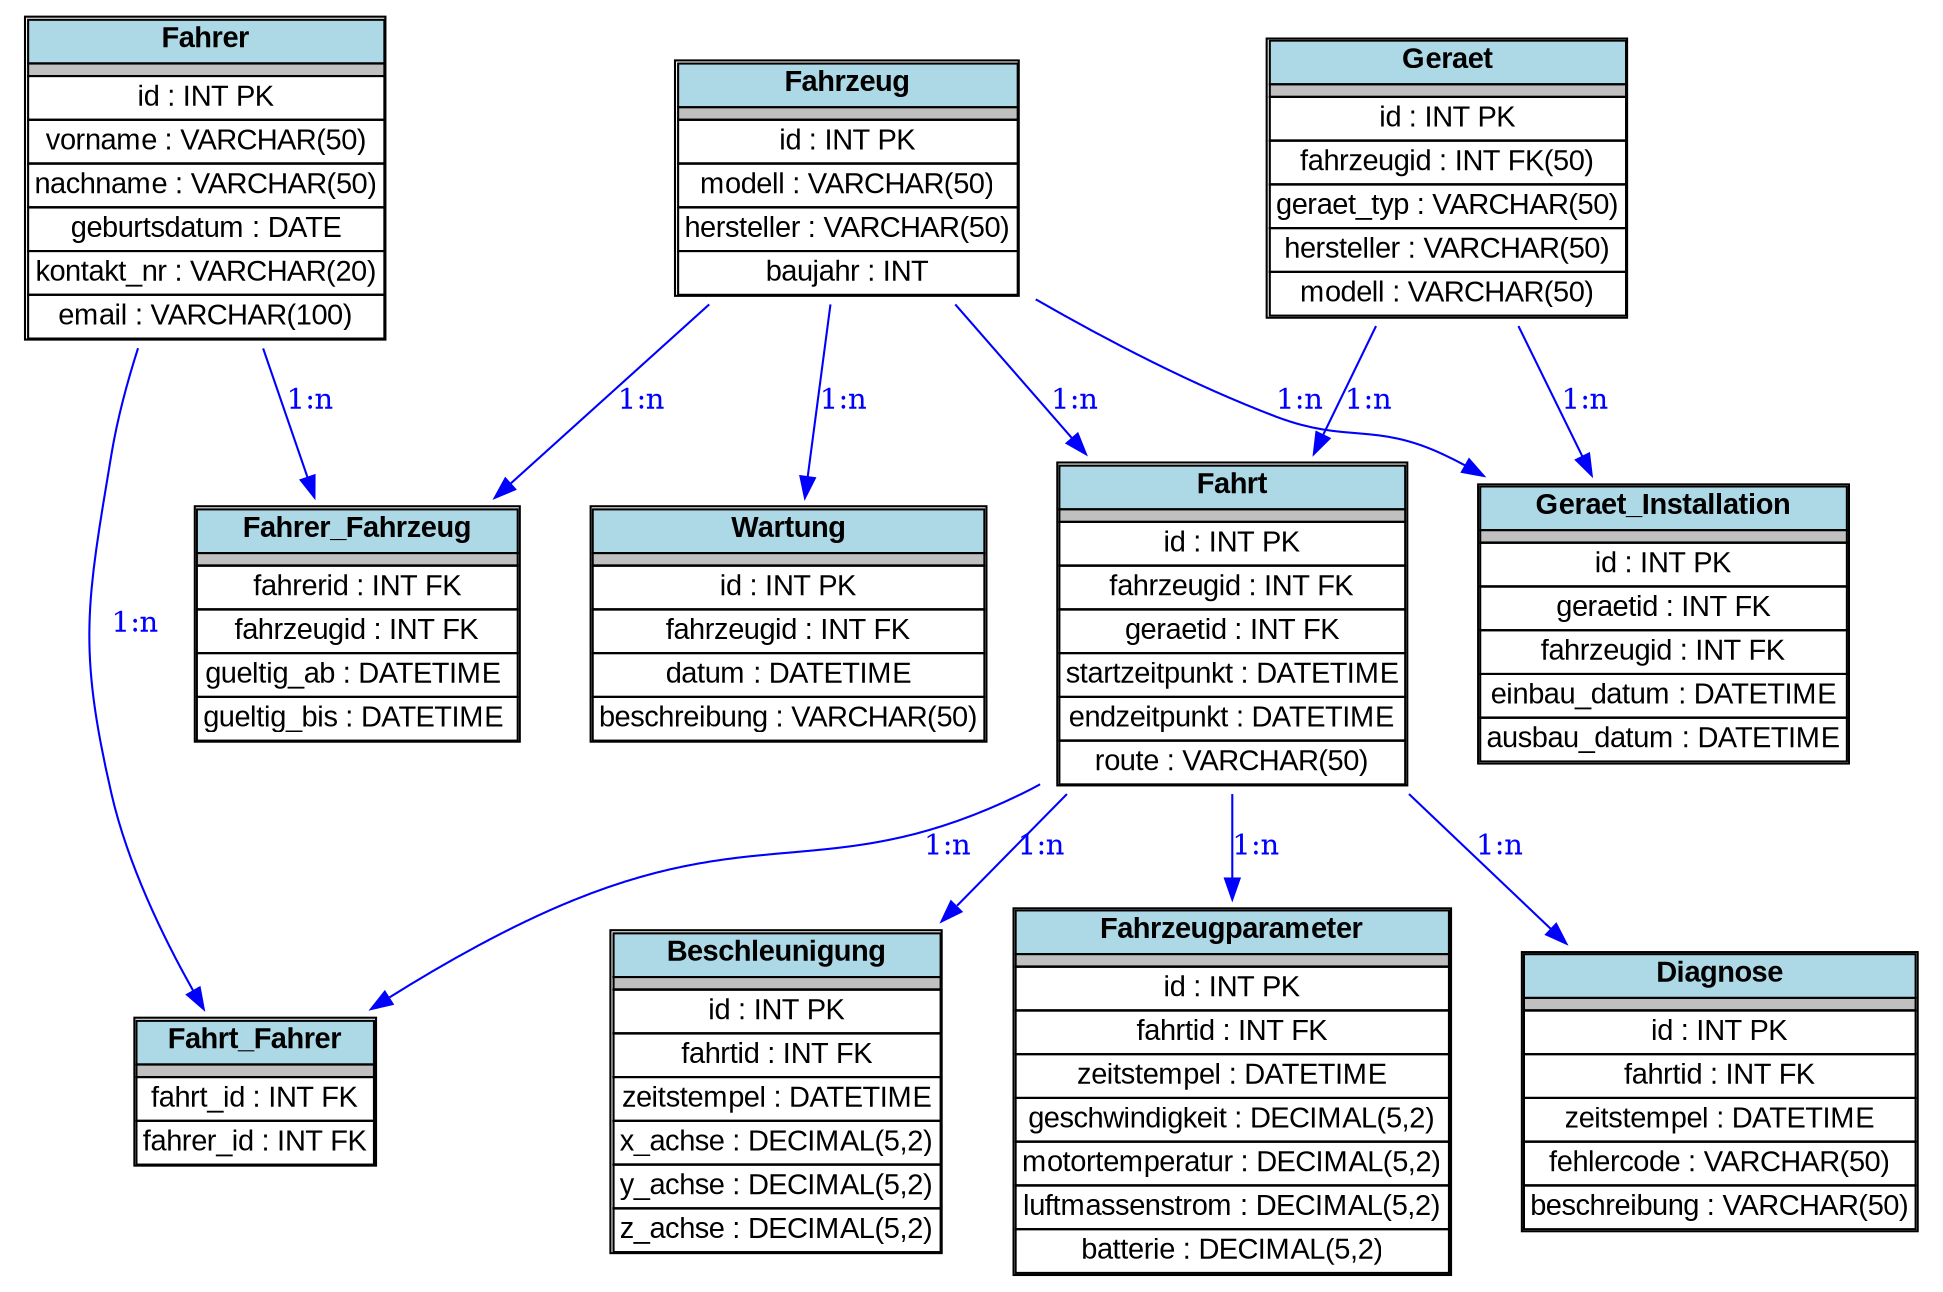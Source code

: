 digraph ERD {
    node [shape=plaintext, fontname="Arial"];

    // Stildefinitionen für Tabellen mit Linien zwischen den Attributen
    Fahrzeug [label=< 
        <TABLE BORDER="1" CELLBORDER="1" CELLSPACING="0">
            <TR><TD BGCOLOR="lightblue"><B>Fahrzeug</B></TD></TR>
            <TR><TD BGCOLOR="gray"></TD></TR>
            <TR><TD>id : INT PK</TD></TR>
            <TR><TD>modell : VARCHAR(50)</TD></TR>
            <TR><TD>hersteller : VARCHAR(50)</TD></TR>
            <TR><TD>baujahr : INT</TD></TR>
        </TABLE>
    >];

    Fahrer [label=< 
        <TABLE BORDER="1" CELLBORDER="1" CELLSPACING="0">
            <TR><TD BGCOLOR="lightblue"><B>Fahrer</B></TD></TR>
            <TR><TD BGCOLOR="gray"></TD></TR>
            <TR><TD>id : INT PK</TD></TR>
            <TR><TD>vorname : VARCHAR(50)</TD></TR>
            <TR><TD>nachname : VARCHAR(50)</TD></TR>
            <TR><TD>geburtsdatum : DATE</TD></TR>
            <TR><TD>kontakt_nr : VARCHAR(20)</TD></TR>
            <TR><TD>email : VARCHAR(100)</TD></TR>
        </TABLE>
    >];

    Fahrer_Fahrzeug [label=< 
        <TABLE BORDER="1" CELLBORDER="1" CELLSPACING="0">
            <TR><TD BGCOLOR="lightblue"><B>Fahrer_Fahrzeug</B></TD></TR>
            <TR><TD BGCOLOR="gray"></TD></TR>
            <TR><TD>fahrerid : INT FK</TD></TR>
            <TR><TD>fahrzeugid : INT FK</TD></TR>
            <TR><TD>gueltig_ab : DATETIME </TD></TR>
            <TR><TD>gueltig_bis : DATETIME </TD></TR>
        </TABLE>
    >];

    Fahrt [label=< 
        <TABLE BORDER="1" CELLBORDER="1" CELLSPACING="0">
            <TR><TD BGCOLOR="lightblue"><B>Fahrt</B></TD></TR>
            <TR><TD BGCOLOR="gray"></TD></TR>
            <TR><TD>id : INT PK</TD></TR>
            <TR><TD>fahrzeugid : INT FK</TD></TR>
            <TR><TD>geraetid : INT FK</TD></TR>
            <TR><TD>startzeitpunkt : DATETIME</TD></TR>
            <TR><TD>endzeitpunkt : DATETIME</TD></TR>
            <TR><TD>route : VARCHAR(50)</TD></TR>
        </TABLE>
    >];

    Fahrt_Fahrer [label=< 
        <TABLE BORDER="1" CELLBORDER="1" CELLSPACING="0">
            <TR><TD BGCOLOR="lightblue"><B>Fahrt_Fahrer</B></TD></TR>
            <TR><TD BGCOLOR="gray"></TD></TR>
            <TR><TD>fahrt_id : INT FK</TD></TR>
            <TR><TD>fahrer_id : INT FK</TD></TR>
        </TABLE>
    >];

    Geraet [label=< 
        <TABLE BORDER="1" CELLBORDER="1" CELLSPACING="0">
            <TR><TD BGCOLOR="lightblue"><B>Geraet</B></TD></TR>
            <TR><TD BGCOLOR="gray"></TD></TR>
            <TR><TD>id : INT PK</TD></TR>
            <TR><TD>fahrzeugid : INT FK(50)</TD></TR>
            <TR><TD>geraet_typ : VARCHAR(50)</TD></TR>
            <TR><TD>hersteller : VARCHAR(50)</TD></TR>
            <TR><TD>modell : VARCHAR(50)</TD></TR>
        </TABLE>
    >];

    Wartung [label=< 
        <TABLE BORDER="1" CELLBORDER="1" CELLSPACING="0">
            <TR><TD BGCOLOR="lightblue"><B>Wartung</B></TD></TR>
            <TR><TD BGCOLOR="gray"></TD></TR>
            <TR><TD>id : INT PK</TD></TR>
            <TR><TD>fahrzeugid : INT FK</TD></TR>
            <TR><TD>datum : DATETIME</TD></TR>
            <TR><TD>beschreibung : VARCHAR(50)</TD></TR>
        </TABLE>
    >];

    Diagnose [label=< 
        <TABLE BORDER="1" CELLBORDER="1" CELLSPACING="0">
            <TR><TD BGCOLOR="lightblue"><B>Diagnose</B></TD></TR>
            <TR><TD BGCOLOR="gray"></TD></TR>
            <TR><TD>id : INT PK</TD></TR>
            <TR><TD>fahrtid : INT FK</TD></TR>
            <TR><TD>zeitstempel : DATETIME</TD></TR>
            <TR><TD>fehlercode : VARCHAR(50)</TD></TR>
            <TR><TD>beschreibung : VARCHAR(50)</TD></TR>
        </TABLE>
    >];

    Beschleunigung [label=< 
        <TABLE BORDER="1" CELLBORDER="1" CELLSPACING="0">
            <TR><TD BGCOLOR="lightblue"><B>Beschleunigung</B></TD></TR>
            <TR><TD BGCOLOR="gray"></TD></TR>
            <TR><TD>id : INT PK</TD></TR>
            <TR><TD>fahrtid : INT FK</TD></TR>
            <TR><TD>zeitstempel : DATETIME</TD></TR>
            <TR><TD>x_achse : DECIMAL(5,2)</TD></TR>
            <TR><TD>y_achse : DECIMAL(5,2)</TD></TR>
            <TR><TD>z_achse : DECIMAL(5,2)</TD></TR>
        </TABLE>
    >];

    Fahrzeugparameter [label=< 
        <TABLE BORDER="1" CELLBORDER="1" CELLSPACING="0">
            <TR><TD BGCOLOR="lightblue"><B>Fahrzeugparameter</B></TD></TR>
            <TR><TD BGCOLOR="gray"></TD></TR>
            <TR><TD>id : INT PK</TD></TR>
            <TR><TD>fahrtid : INT FK</TD></TR>
            <TR><TD>zeitstempel : DATETIME</TD></TR>
            <TR><TD>geschwindigkeit : DECIMAL(5,2)</TD></TR>
            <TR><TD>motortemperatur : DECIMAL(5,2)</TD></TR>
            <TR><TD>luftmassenstrom : DECIMAL(5,2)</TD></TR>
            <TR><TD>batterie : DECIMAL(5,2)</TD></TR>
        </TABLE>
    >];

    Geraet_Installation [label=< 
        <TABLE BORDER="1" CELLBORDER="1" CELLSPACING="0">
            <TR><TD BGCOLOR="lightblue"><B>Geraet_Installation</B></TD></TR>
            <TR><TD BGCOLOR="gray"></TD></TR>
            <TR><TD>id : INT PK</TD></TR>
            <TR><TD>geraetid : INT FK</TD></TR>
            <TR><TD>fahrzeugid : INT FK</TD></TR>
            <TR><TD>einbau_datum : DATETIME</TD></TR> 
            <TR><TD>ausbau_datum : DATETIME</TD></TR> 
        </TABLE>
   >];

    // Beziehungen zwischen den Tabellen
    Fahrzeug -> Fahrt [label="1:n", color=blue, fontcolor=blue];
    Fahrzeug -> Wartung [label="1:n", color=blue, fontcolor=blue];
    Fahrzeug -> Geraet_Installation [label="1:n", color=blue, fontcolor=blue];
    Fahrzeug -> Fahrer_Fahrzeug [label="1:n", color=blue, fontcolor=blue];
    Fahrer -> Fahrt_Fahrer [label="1:n", color=blue, fontcolor=blue];
    Fahrer -> Fahrer_Fahrzeug [label="1:n", color=blue, fontcolor=blue];
    Fahrt -> Fahrt_Fahrer [label="1:n", color=blue, fontcolor=blue];
    Fahrt -> Diagnose [label="1:n", color=blue, fontcolor=blue];
    Fahrt -> Beschleunigung [label="1:n", color=blue, fontcolor=blue];
    Fahrt -> Fahrzeugparameter [label="1:n", color=blue, fontcolor=blue];
    Geraet -> Geraet_Installation [label="1:n", color=blue, fontcolor=blue];
    Geraet -> Fahrt [label="1:n", color=blue, fontcolor=blue];

}
